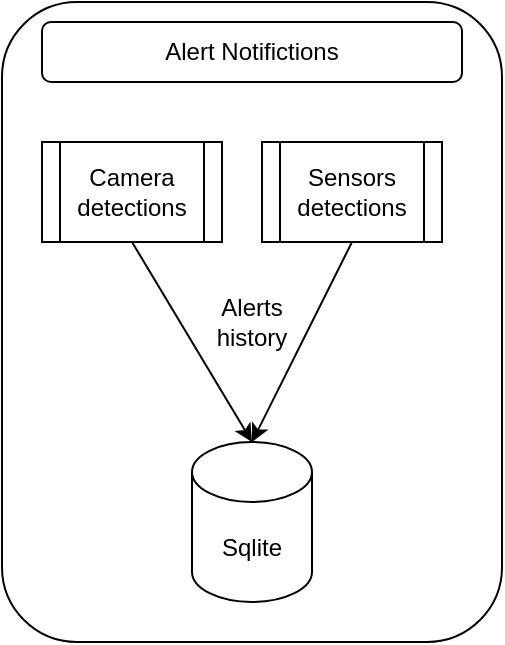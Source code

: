 <mxfile version="13.9.9" type="device"><diagram id="zWGEefGfadOs8qdX0Pbl" name="Page-1"><mxGraphModel dx="852" dy="494" grid="1" gridSize="10" guides="1" tooltips="1" connect="1" arrows="1" fold="1" page="1" pageScale="1" pageWidth="1200" pageHeight="1600" math="0" shadow="0"><root><mxCell id="0"/><mxCell id="1" parent="0"/><mxCell id="AtPuKgF6AboGBIOezYfk-1" value="" style="rounded=1;whiteSpace=wrap;html=1;" vertex="1" parent="1"><mxGeometry x="280" y="70" width="250" height="320" as="geometry"/></mxCell><mxCell id="AtPuKgF6AboGBIOezYfk-6" value="Camera detections" style="shape=process;whiteSpace=wrap;html=1;backgroundOutline=1;" vertex="1" parent="1"><mxGeometry x="300" y="140" width="90" height="50" as="geometry"/></mxCell><mxCell id="AtPuKgF6AboGBIOezYfk-7" value="Sensors detections" style="shape=process;whiteSpace=wrap;html=1;backgroundOutline=1;" vertex="1" parent="1"><mxGeometry x="410" y="140" width="90" height="50" as="geometry"/></mxCell><mxCell id="AtPuKgF6AboGBIOezYfk-9" value="Alert Notifictions" style="rounded=1;whiteSpace=wrap;html=1;" vertex="1" parent="1"><mxGeometry x="300" y="80" width="210" height="30" as="geometry"/></mxCell><mxCell id="AtPuKgF6AboGBIOezYfk-10" value="Sqlite" style="shape=cylinder3;whiteSpace=wrap;html=1;boundedLbl=1;backgroundOutline=1;size=15;" vertex="1" parent="1"><mxGeometry x="375" y="290" width="60" height="80" as="geometry"/></mxCell><mxCell id="AtPuKgF6AboGBIOezYfk-12" value="" style="endArrow=classic;html=1;exitX=0.5;exitY=1;exitDx=0;exitDy=0;entryX=0.5;entryY=0;entryDx=0;entryDy=0;entryPerimeter=0;" edge="1" parent="1" source="AtPuKgF6AboGBIOezYfk-7" target="AtPuKgF6AboGBIOezYfk-10"><mxGeometry width="50" height="50" relative="1" as="geometry"><mxPoint x="450" y="320" as="sourcePoint"/><mxPoint x="400" y="290" as="targetPoint"/></mxGeometry></mxCell><mxCell id="AtPuKgF6AboGBIOezYfk-13" value="" style="endArrow=classic;html=1;exitX=0.5;exitY=1;exitDx=0;exitDy=0;entryX=0.5;entryY=0;entryDx=0;entryDy=0;entryPerimeter=0;" edge="1" parent="1" source="AtPuKgF6AboGBIOezYfk-6" target="AtPuKgF6AboGBIOezYfk-10"><mxGeometry width="50" height="50" relative="1" as="geometry"><mxPoint x="450" y="320" as="sourcePoint"/><mxPoint x="500" y="270" as="targetPoint"/></mxGeometry></mxCell><mxCell id="AtPuKgF6AboGBIOezYfk-14" value="Alerts history" style="text;html=1;strokeColor=none;fillColor=none;align=center;verticalAlign=middle;whiteSpace=wrap;rounded=0;" vertex="1" parent="1"><mxGeometry x="380" y="220" width="50" height="20" as="geometry"/></mxCell></root></mxGraphModel></diagram></mxfile>